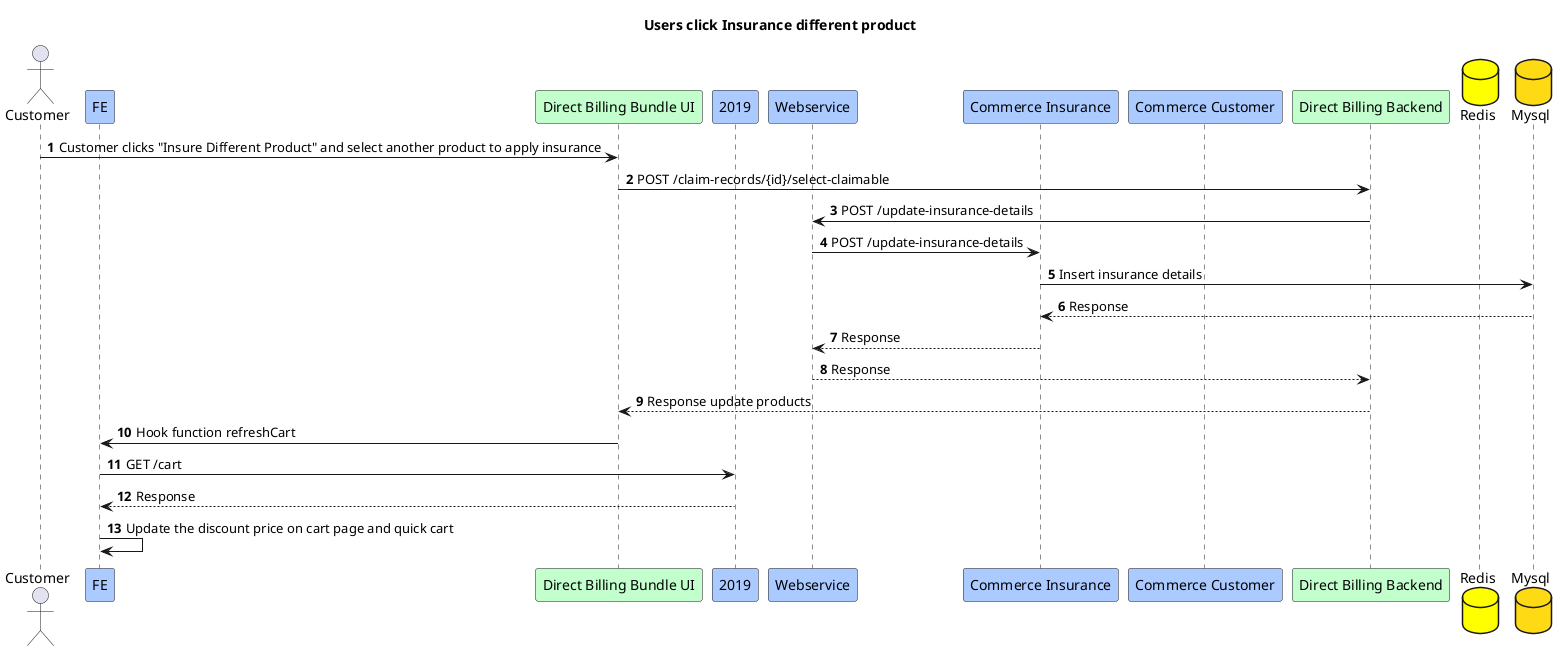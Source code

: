 @startuml
title Users click Insurance different product
actor Customer
participant FE #abcaff
participant "Direct Billing Bundle UI" #c3ffcd
participant "2019" #abcaff
participant "Webservice" #abcaff
participant "Commerce Insurance" #abcaff
participant "Commerce Customer" #abcaff
participant "Direct Billing Backend" #c3ffcd
database "Redis" #yellow
database "Mysql" #fdda14

autonumber
Customer -> "Direct Billing Bundle UI":Customer clicks "Insure Different Product" and select another product to apply insurance
"Direct Billing Bundle UI" -> "Direct Billing Backend":POST /claim-records/{id}/select-claimable
"Direct Billing Backend" -> "Webservice":POST /update-insurance-details
"Webservice" -> "Commerce Insurance":POST /update-insurance-details
"Commerce Insurance" -> "Mysql":Insert insurance details
"Mysql" --> "Commerce Insurance":Response
"Commerce Insurance" --> "Webservice":Response
"Webservice" --> "Direct Billing Backend":Response
"Direct Billing Backend" --> "Direct Billing Bundle UI":Response update products
"Direct Billing Bundle UI" -> FE:Hook function refreshCart
FE -> 2019:GET /cart
2019 --> FE:Response
FE -> FE:Update the discount price on cart page and quick cart
@enduml

